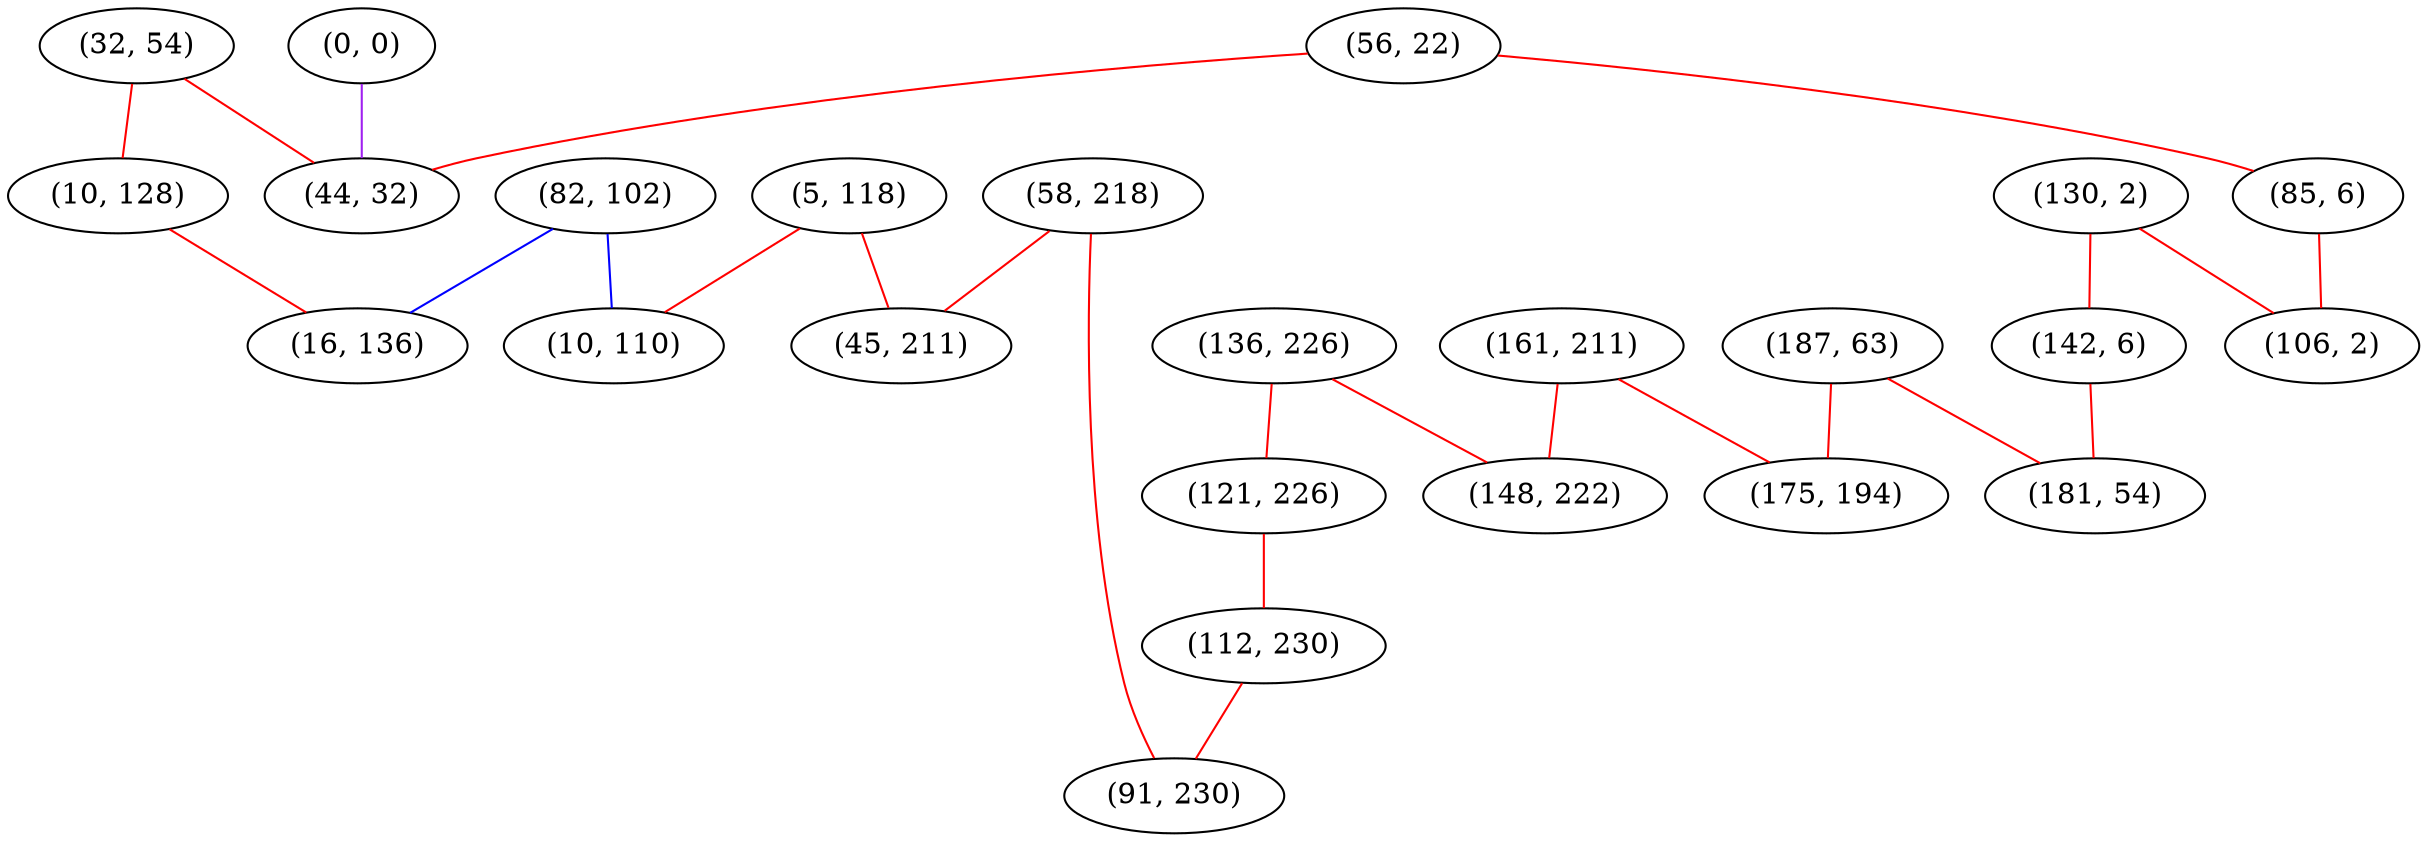 graph "" {
"(32, 54)";
"(5, 118)";
"(187, 63)";
"(136, 226)";
"(58, 218)";
"(161, 211)";
"(130, 2)";
"(121, 226)";
"(56, 22)";
"(112, 230)";
"(0, 0)";
"(175, 194)";
"(45, 211)";
"(142, 6)";
"(82, 102)";
"(10, 110)";
"(10, 128)";
"(85, 6)";
"(106, 2)";
"(44, 32)";
"(181, 54)";
"(16, 136)";
"(148, 222)";
"(91, 230)";
"(32, 54)" -- "(10, 128)"  [color=red, key=0, weight=1];
"(32, 54)" -- "(44, 32)"  [color=red, key=0, weight=1];
"(5, 118)" -- "(10, 110)"  [color=red, key=0, weight=1];
"(5, 118)" -- "(45, 211)"  [color=red, key=0, weight=1];
"(187, 63)" -- "(181, 54)"  [color=red, key=0, weight=1];
"(187, 63)" -- "(175, 194)"  [color=red, key=0, weight=1];
"(136, 226)" -- "(121, 226)"  [color=red, key=0, weight=1];
"(136, 226)" -- "(148, 222)"  [color=red, key=0, weight=1];
"(58, 218)" -- "(91, 230)"  [color=red, key=0, weight=1];
"(58, 218)" -- "(45, 211)"  [color=red, key=0, weight=1];
"(161, 211)" -- "(148, 222)"  [color=red, key=0, weight=1];
"(161, 211)" -- "(175, 194)"  [color=red, key=0, weight=1];
"(130, 2)" -- "(106, 2)"  [color=red, key=0, weight=1];
"(130, 2)" -- "(142, 6)"  [color=red, key=0, weight=1];
"(121, 226)" -- "(112, 230)"  [color=red, key=0, weight=1];
"(56, 22)" -- "(85, 6)"  [color=red, key=0, weight=1];
"(56, 22)" -- "(44, 32)"  [color=red, key=0, weight=1];
"(112, 230)" -- "(91, 230)"  [color=red, key=0, weight=1];
"(0, 0)" -- "(44, 32)"  [color=purple, key=0, weight=4];
"(142, 6)" -- "(181, 54)"  [color=red, key=0, weight=1];
"(82, 102)" -- "(10, 110)"  [color=blue, key=0, weight=3];
"(82, 102)" -- "(16, 136)"  [color=blue, key=0, weight=3];
"(10, 128)" -- "(16, 136)"  [color=red, key=0, weight=1];
"(85, 6)" -- "(106, 2)"  [color=red, key=0, weight=1];
}
